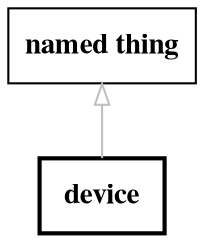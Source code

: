 // biolink model
digraph {
	graph [fontsize=32 penwidth=5]
	node [color=black fontname="times bold" shape=rectangle]
	edge [color=gray fontcolor=darkgray]
	device [label=" device " style=bold]
	"named thing" -> device [label="" arrowtail=onormal dir=back]
}
